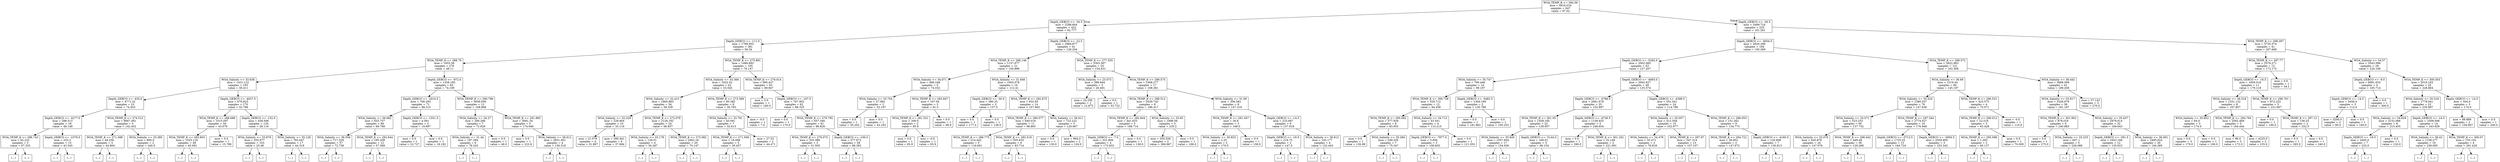 digraph Tree {
node [shape=box] ;
0 [label="WOA_TEMP_K <= 294.36\nmse = 4916.016\nsamples = 647\nvalue = 97.02"] ;
1 [label="Depth_GEBCO <= -34.5\nmse = 2298.604\nsamples = 422\nvalue = 62.777"] ;
0 -> 1 [labeldistance=2.5, labelangle=45, headlabel="True"] ;
2 [label="Depth_GEBCO <= -111.5\nmse = 1769.955\nsamples = 381\nvalue = 56.34"] ;
1 -> 2 ;
3 [label="WOA_TEMP_K <= 288.79\nmse = 1655.58\nsamples = 276\nvalue = 48.11"] ;
2 -> 3 ;
4 [label="WOA_Salinity <= 33.638\nmse = 1431.122\nsamples = 193\nvalue = 38.411"] ;
3 -> 4 ;
5 [label="Depth_GEBCO <= -435.0\nmse = 4771.32\nsamples = 23\nvalue = 74.453"] ;
4 -> 5 ;
6 [label="Depth_GEBCO <= -4277.0\nmse = 288.513\nsamples = 18\nvalue = 48.149"] ;
5 -> 6 ;
7 [label="WOA_TEMP_K <= 286.743\nmse = 62.222\nsamples = 3\nvalue = 67.333"] ;
6 -> 7 ;
8 [label="(...)"] ;
7 -> 8 ;
11 [label="(...)"] ;
7 -> 11 ;
12 [label="Depth_GEBCO <= -2379.0\nmse = 233.3\nsamples = 15\nvalue = 43.545"] ;
6 -> 12 ;
13 [label="(...)"] ;
12 -> 13 ;
18 [label="(...)"] ;
12 -> 18 ;
41 [label="WOA_TEMP_K <= 274.512\nmse = 9947.491\nsamples = 5\nvalue = 142.402"] ;
5 -> 41 ;
42 [label="WOA_TEMP_K <= 271.498\nmse = 44.256\nsamples = 3\nvalue = 44.804"] ;
41 -> 42 ;
43 [label="(...)"] ;
42 -> 43 ;
44 [label="(...)"] ;
42 -> 44 ;
45 [label="WOA_Salinity <= 33.385\nmse = 800.0\nsamples = 2\nvalue = 240.0"] ;
41 -> 45 ;
46 [label="(...)"] ;
45 -> 46 ;
47 [label="(...)"] ;
45 -> 47 ;
48 [label="Depth_GEBCO <= -4037.5\nmse = 676.823\nsamples = 170\nvalue = 32.796"] ;
4 -> 48 ;
49 [label="WOA_TEMP_K <= 288.688\nmse = 1015.097\nsamples = 50\nvalue = 43.679"] ;
48 -> 49 ;
50 [label="WOA_TEMP_K <= 283.903\nmse = 1025.116\nsamples = 49\nvalue = 45.091"] ;
49 -> 50 ;
51 [label="(...)"] ;
50 -> 51 ;
114 [label="(...)"] ;
50 -> 114 ;
147 [label="mse = 0.0\nsamples = 1\nvalue = 15.789"] ;
49 -> 147 ;
148 [label="Depth_GEBCO <= -152.0\nmse = 458.506\nsamples = 120\nvalue = 28.116"] ;
48 -> 148 ;
149 [label="WOA_Salinity <= 33.879\nmse = 355.977\nsamples = 103\nvalue = 25.48"] ;
148 -> 149 ;
150 [label="(...)"] ;
149 -> 150 ;
183 [label="(...)"] ;
149 -> 183 ;
294 [label="WOA_Salinity <= 35.128\nmse = 783.647\nsamples = 17\nvalue = 44.319"] ;
148 -> 294 ;
295 [label="(...)"] ;
294 -> 295 ;
304 [label="(...)"] ;
294 -> 304 ;
323 [label="Depth_GEBCO <= -972.0\nmse = 1329.185\nsamples = 83\nvalue = 74.109"] ;
3 -> 323 ;
324 [label="Depth_GEBCO <= -2010.5\nmse = 706.293\nsamples = 71\nvalue = 68.315"] ;
323 -> 324 ;
325 [label="WOA_Salinity <= 36.682\nmse = 653.757\nsamples = 69\nvalue = 69.789"] ;
324 -> 325 ;
326 [label="WOA_Salinity <= 36.556\nmse = 717.329\nsamples = 57\nvalue = 72.738"] ;
325 -> 326 ;
327 [label="(...)"] ;
326 -> 327 ;
418 [label="(...)"] ;
326 -> 418 ;
425 [label="WOA_TEMP_K <= 292.644\nmse = 195.208\nsamples = 12\nvalue = 57.369"] ;
325 -> 425 ;
426 [label="(...)"] ;
425 -> 426 ;
431 [label="(...)"] ;
425 -> 431 ;
440 [label="Depth_GEBCO <= -1551.5\nmse = 4.591\nsamples = 2\nvalue = 19.697"] ;
324 -> 440 ;
441 [label="mse = 0.0\nsamples = 1\nvalue = 22.727"] ;
440 -> 441 ;
442 [label="mse = 0.0\nsamples = 1\nvalue = 18.182"] ;
440 -> 442 ;
443 [label="WOA_TEMP_K <= 290.796\nmse = 3656.936\nsamples = 12\nvalue = 108.868"] ;
323 -> 443 ;
444 [label="WOA_Salinity <= 34.27\nmse = 290.286\nsamples = 7\nvalue = 72.826"] ;
443 -> 444 ;
445 [label="WOA_Salinity <= 31.44\nmse = 187.394\nsamples = 6\nvalue = 78.343"] ;
444 -> 445 ;
446 [label="(...)"] ;
445 -> 446 ;
449 [label="(...)"] ;
445 -> 449 ;
454 [label="mse = 0.0\nsamples = 1\nvalue = 48.0"] ;
444 -> 454 ;
455 [label="WOA_TEMP_K <= 291.883\nmse = 3081.34\nsamples = 5\nvalue = 174.946"] ;
443 -> 455 ;
456 [label="mse = 0.0\nsamples = 1\nvalue = 223.8"] ;
455 -> 456 ;
457 [label="WOA_Salinity <= 36.612\nmse = 2831.951\nsamples = 4\nvalue = 150.518"] ;
455 -> 457 ;
458 [label="(...)"] ;
457 -> 458 ;
461 [label="(...)"] ;
457 -> 461 ;
462 [label="WOA_TEMP_K <= 275.891\nmse = 1489.893\nsamples = 105\nvalue = 76.147"] ;
2 -> 462 ;
463 [label="WOA_Salinity <= 33.366\nmse = 1632.52\nsamples = 42\nvalue = 53.545"] ;
462 -> 463 ;
464 [label="WOA_Salinity <= 32.415\nmse = 1860.883\nsamples = 34\nvalue = 59.339"] ;
463 -> 464 ;
465 [label="WOA_Salinity <= 32.229\nmse = 228.904\nsamples = 10\nvalue = 35.116"] ;
464 -> 465 ;
466 [label="mse = 21.079\nsamples = 4\nvalue = 31.887"] ;
465 -> 466 ;
467 [label="mse = 390.441\nsamples = 6\nvalue = 37.884"] ;
465 -> 467 ;
468 [label="WOA_TEMP_K <= 272.078\nmse = 2128.182\nsamples = 24\nvalue = 66.837"] ;
464 -> 468 ;
469 [label="WOA_Salinity <= 33.178\nmse = 129.51\nsamples = 4\nvalue = 50.287"] ;
468 -> 469 ;
470 [label="(...)"] ;
469 -> 470 ;
471 [label="(...)"] ;
469 -> 471 ;
472 [label="WOA_TEMP_K <= 273.082\nmse = 2462.18\nsamples = 20\nvalue = 70.147"] ;
468 -> 472 ;
473 [label="(...)"] ;
472 -> 473 ;
476 [label="(...)"] ;
472 -> 476 ;
477 [label="WOA_TEMP_K <= 273.369\nmse = 85.382\nsamples = 8\nvalue = 30.783"] ;
463 -> 477 ;
478 [label="WOA_Salinity <= 33.781\nmse = 45.091\nsamples = 7\nvalue = 32.613"] ;
477 -> 478 ;
479 [label="WOA_TEMP_K <= 271.508\nmse = 18.068\nsamples = 5\nvalue = 30.457"] ;
478 -> 479 ;
480 [label="(...)"] ;
479 -> 480 ;
481 [label="(...)"] ;
479 -> 481 ;
488 [label="mse = 27.53\nsamples = 2\nvalue = 44.471"] ;
478 -> 488 ;
489 [label="mse = -0.0\nsamples = 1\nvalue = 7.0"] ;
477 -> 489 ;
490 [label="WOA_TEMP_K <= 278.014\nmse = 900.427\nsamples = 63\nvalue = 89.947"] ;
462 -> 490 ;
491 [label="mse = 0.0\nsamples = 1\nvalue = 180.0"] ;
490 -> 491 ;
492 [label="Depth_GEBCO <= -107.5\nmse = 767.902\nsamples = 62\nvalue = 88.325"] ;
490 -> 492 ;
493 [label="mse = 0.0\nsamples = 1\nvalue = 170.0"] ;
492 -> 493 ;
494 [label="WOA_TEMP_K <= 279.795\nmse = 657.346\nsamples = 61\nvalue = 86.826"] ;
492 -> 494 ;
495 [label="WOA_TEMP_K <= 279.075\nmse = 325.386\nsamples = 3\nvalue = 31.505"] ;
494 -> 495 ;
496 [label="(...)"] ;
495 -> 496 ;
499 [label="(...)"] ;
495 -> 499 ;
500 [label="Depth_GEBCO <= -100.0\nmse = 577.672\nsamples = 58\nvalue = 88.392"] ;
494 -> 500 ;
501 [label="(...)"] ;
500 -> 501 ;
506 [label="(...)"] ;
500 -> 506 ;
595 [label="Depth_GEBCO <= -22.5\nmse = 2969.877\nsamples = 41\nvalue = 128.204"] ;
1 -> 595 ;
596 [label="WOA_TEMP_K <= 288.146\nmse = 1157.677\nsamples = 21\nvalue = 100.896"] ;
595 -> 596 ;
597 [label="WOA_Salinity <= 34.071\nmse = 486.248\nsamples = 5\nvalue = 74.032"] ;
596 -> 597 ;
598 [label="WOA_Salinity <= 33.754\nmse = 27.082\nsamples = 2\nvalue = 52.197"] ;
597 -> 598 ;
599 [label="mse = 0.0\nsamples = 1\nvalue = 55.202"] ;
598 -> 599 ;
600 [label="mse = 0.0\nsamples = 1\nvalue = 43.183"] ;
598 -> 600 ;
601 [label="WOA_TEMP_K <= 283.947\nmse = 167.04\nsamples = 3\nvalue = 91.5"] ;
597 -> 601 ;
602 [label="WOA_TEMP_K <= 281.331\nmse = 200.0\nsamples = 2\nvalue = 85.9"] ;
601 -> 602 ;
603 [label="mse = 0.0\nsamples = 1\nvalue = 95.9"] ;
602 -> 603 ;
604 [label="mse = -0.0\nsamples = 1\nvalue = 65.9"] ;
602 -> 604 ;
605 [label="mse = 0.0\nsamples = 1\nvalue = 99.9"] ;
601 -> 605 ;
606 [label="WOA_Salinity <= 31.846\nmse = 1003.578\nsamples = 16\nvalue = 112.41"] ;
596 -> 606 ;
607 [label="Depth_GEBCO <= -30.0\nmse = 380.25\nsamples = 2\nvalue = 157.5"] ;
606 -> 607 ;
608 [label="mse = 0.0\nsamples = 1\nvalue = 177.0"] ;
607 -> 608 ;
609 [label="mse = 0.0\nsamples = 1\nvalue = 138.0"] ;
607 -> 609 ;
610 [label="WOA_TEMP_K <= 292.675\nmse = 832.65\nsamples = 14\nvalue = 107.663"] ;
606 -> 610 ;
611 [label="WOA_TEMP_K <= 290.577\nmse = 640.018\nsamples = 11\nvalue = 98.893"] ;
610 -> 611 ;
612 [label="WOA_TEMP_K <= 288.775\nmse = 214.442\nsamples = 5\nvalue = 116.601"] ;
611 -> 612 ;
613 [label="(...)"] ;
612 -> 613 ;
616 [label="(...)"] ;
612 -> 616 ;
621 [label="WOA_TEMP_K <= 292.519\nmse = 505.633\nsamples = 6\nvalue = 83.714"] ;
611 -> 621 ;
622 [label="(...)"] ;
621 -> 622 ;
627 [label="(...)"] ;
621 -> 627 ;
628 [label="WOA_Salinity <= 36.611\nmse = 722.222\nsamples = 3\nvalue = 126.667"] ;
610 -> 628 ;
629 [label="mse = 0.0\nsamples = 1\nvalue = 130.0"] ;
628 -> 629 ;
630 [label="mse = 864.0\nsamples = 2\nvalue = 126.0"] ;
628 -> 630 ;
631 [label="WOA_TEMP_K <= 277.555\nmse = 3303.567\nsamples = 20\nvalue = 154.631"] ;
595 -> 631 ;
632 [label="WOA_Salinity <= 23.073\nmse = 386.944\nsamples = 3\nvalue = 26.491"] ;
631 -> 632 ;
633 [label="mse = 24.256\nsamples = 2\nvalue = 12.875"] ;
632 -> 633 ;
634 [label="mse = 0.0\nsamples = 1\nvalue = 53.722"] ;
632 -> 634 ;
635 [label="WOA_TEMP_K <= 289.575\nmse = 1668.277\nsamples = 17\nvalue = 168.361"] ;
631 -> 635 ;
636 [label="WOA_TEMP_K <= 288.512\nmse = 2039.743\nsamples = 8\nvalue = 196.417"] ;
635 -> 636 ;
637 [label="WOA_TEMP_K <= 282.844\nmse = 441.633\nsamples = 5\nvalue = 168.714"] ;
636 -> 637 ;
638 [label="Depth_GEBCO <= -7.5\nmse = 331.806\nsamples = 4\nvalue = 173.833"] ;
637 -> 638 ;
639 [label="(...)"] ;
638 -> 639 ;
642 [label="(...)"] ;
638 -> 642 ;
645 [label="mse = 0.0\nsamples = 1\nvalue = 138.0"] ;
637 -> 645 ;
646 [label="WOA_Salinity <= 33.65\nmse = 1698.56\nsamples = 3\nvalue = 235.2"] ;
636 -> 646 ;
647 [label="mse = 355.556\nsamples = 2\nvalue = 266.667"] ;
646 -> 647 ;
648 [label="mse = 0.0\nsamples = 1\nvalue = 188.0"] ;
646 -> 648 ;
649 [label="WOA_Salinity <= 31.09\nmse = 356.562\nsamples = 9\nvalue = 147.319"] ;
635 -> 649 ;
650 [label="WOA_TEMP_K <= 291.047\nmse = 26.8\nsamples = 3\nvalue = 168.0"] ;
649 -> 650 ;
651 [label="WOA_Salinity <= 30.823\nmse = 2.25\nsamples = 2\nvalue = 170.5"] ;
650 -> 651 ;
652 [label="(...)"] ;
651 -> 652 ;
653 [label="(...)"] ;
651 -> 653 ;
654 [label="mse = 0.0\nsamples = 1\nvalue = 158.0"] ;
650 -> 654 ;
655 [label="Depth_GEBCO <= -14.5\nmse = 223.667\nsamples = 6\nvalue = 137.918"] ;
649 -> 655 ;
656 [label="Depth_GEBCO <= -18.5\nmse = 216.75\nsamples = 2\nvalue = 147.5"] ;
655 -> 656 ;
657 [label="(...)"] ;
656 -> 657 ;
658 [label="(...)"] ;
656 -> 658 ;
659 [label="WOA_Salinity <= 36.612\nmse = 145.177\nsamples = 4\nvalue = 132.443"] ;
655 -> 659 ;
660 [label="(...)"] ;
659 -> 660 ;
665 [label="(...)"] ;
659 -> 665 ;
666 [label="Depth_GEBCO <= -26.5\nmse = 3499.724\nsamples = 225\nvalue = 161.261"] ;
0 -> 666 [labeldistance=2.5, labelangle=-45, headlabel="False"] ;
667 [label="Depth_GEBCO <= -4004.5\nmse = 2820.298\nsamples = 184\nvalue = 150.369"] ;
666 -> 667 ;
668 [label="Depth_GEBCO <= -5282.0\nmse = 2002.085\nsamples = 63\nvalue = 127.207"] ;
667 -> 668 ;
669 [label="WOA_Salinity <= 35.747\nmse = 780.446\nsamples = 14\nvalue = 99.197"] ;
668 -> 669 ;
670 [label="WOA_TEMP_K <= 300.728\nmse = 529.712\nsamples = 12\nvalue = 94.458"] ;
669 -> 670 ;
671 [label="WOA_TEMP_K <= 295.582\nmse = 577.939\nsamples = 8\nvalue = 83.953"] ;
670 -> 671 ;
672 [label="mse = 0.0\nsamples = 1\nvalue = 126.98"] ;
671 -> 672 ;
673 [label="WOA_Salinity <= 35.284\nmse = 249.205\nsamples = 7\nvalue = 75.347"] ;
671 -> 673 ;
674 [label="(...)"] ;
673 -> 674 ;
677 [label="(...)"] ;
673 -> 677 ;
680 [label="WOA_Salinity <= 34.712\nmse = 43.541\nsamples = 4\nvalue = 110.215"] ;
670 -> 680 ;
681 [label="Depth_GEBCO <= -7877.0\nmse = 5.856\nsamples = 3\nvalue = 106.603"] ;
680 -> 681 ;
682 [label="(...)"] ;
681 -> 682 ;
683 [label="(...)"] ;
681 -> 683 ;
686 [label="mse = 0.0\nsamples = 1\nvalue = 121.053"] ;
680 -> 686 ;
687 [label="Depth_GEBCO <= -5482.5\nmse = 1304.199\nsamples = 2\nvalue = 130.789"] ;
669 -> 687 ;
688 [label="mse = 0.0\nsamples = 1\nvalue = 181.862"] ;
687 -> 688 ;
689 [label="mse = 0.0\nsamples = 1\nvalue = 105.253"] ;
687 -> 689 ;
690 [label="Depth_GEBCO <= -4693.0\nmse = 2062.627\nsamples = 49\nvalue = 135.574"] ;
668 -> 690 ;
691 [label="Depth_GEBCO <= -4768.5\nmse = 2661.678\nsamples = 25\nvalue = 152.897"] ;
690 -> 691 ;
692 [label="WOA_TEMP_K <= 301.05\nmse = 1458.185\nsamples = 22\nvalue = 139.957"] ;
691 -> 692 ;
693 [label="WOA_Salinity <= 35.845\nmse = 1057.604\nsamples = 17\nvalue = 154.036"] ;
692 -> 693 ;
694 [label="(...)"] ;
693 -> 694 ;
713 [label="(...)"] ;
693 -> 713 ;
726 [label="Depth_GEBCO <= -5144.0\nmse = 169.01\nsamples = 5\nvalue = 96.154"] ;
692 -> 726 ;
727 [label="(...)"] ;
726 -> 727 ;
730 [label="(...)"] ;
726 -> 730 ;
735 [label="Depth_GEBCO <= -4726.5\nmse = 1158.925\nsamples = 3\nvalue = 248.654"] ;
691 -> 735 ;
736 [label="mse = 0.0\nsamples = 1\nvalue = 290.0"] ;
735 -> 736 ;
737 [label="WOA_TEMP_K <= 301.162\nmse = 32.148\nsamples = 2\nvalue = 221.091"] ;
735 -> 737 ;
738 [label="(...)"] ;
737 -> 738 ;
739 [label="(...)"] ;
737 -> 739 ;
740 [label="Depth_GEBCO <= -4398.5\nmse = 551.541\nsamples = 24\nvalue = 114.786"] ;
690 -> 740 ;
741 [label="WOA_Salinity <= 35.057\nmse = 412.558\nsamples = 15\nvalue = 102.977"] ;
740 -> 741 ;
742 [label="WOA_Salinity <= 34.478\nmse = 33.471\nsamples = 2\nvalue = 76.818"] ;
741 -> 742 ;
743 [label="(...)"] ;
742 -> 743 ;
744 [label="(...)"] ;
742 -> 744 ;
745 [label="WOA_TEMP_K <= 297.97\nmse = 347.314\nsamples = 13\nvalue = 107.107"] ;
741 -> 745 ;
746 [label="(...)"] ;
745 -> 746 ;
751 [label="(...)"] ;
745 -> 751 ;
766 [label="WOA_TEMP_K <= 296.053\nmse = 151.262\nsamples = 9\nvalue = 134.773"] ;
740 -> 766 ;
767 [label="WOA_TEMP_K <= 294.722\nmse = 26.952\nsamples = 2\nvalue = 147.972"] ;
766 -> 767 ;
768 [label="(...)"] ;
767 -> 768 ;
769 [label="(...)"] ;
767 -> 769 ;
770 [label="Depth_GEBCO <= -4160.0\nmse = 120.608\nsamples = 7\nvalue = 130.813"] ;
766 -> 770 ;
771 [label="(...)"] ;
770 -> 771 ;
774 [label="(...)"] ;
770 -> 774 ;
783 [label="WOA_TEMP_K <= 298.572\nmse = 2822.983\nsamples = 121\nvalue = 162.308"] ;
667 -> 783 ;
784 [label="WOA_Salinity <= 36.69\nmse = 1519.44\nsamples = 80\nvalue = 145.197"] ;
783 -> 784 ;
785 [label="WOA_Salinity <= 35.524\nmse = 1380.557\nsamples = 76\nvalue = 147.636"] ;
784 -> 785 ;
786 [label="WOA_Salinity <= 33.571\nmse = 523.253\nsamples = 60\nvalue = 137.752"] ;
785 -> 786 ;
787 [label="WOA_Salinity <= 33.076\nmse = 420.878\nsamples = 24\nvalue = 147.976"] ;
786 -> 787 ;
788 [label="(...)"] ;
787 -> 788 ;
799 [label="(...)"] ;
787 -> 799 ;
818 [label="WOA_TEMP_K <= 296.442\nmse = 449.48\nsamples = 36\nvalue = 129.268"] ;
786 -> 818 ;
819 [label="(...)"] ;
818 -> 819 ;
836 [label="(...)"] ;
818 -> 836 ;
881 [label="WOA_TEMP_K <= 297.344\nmse = 2774.027\nsamples = 16\nvalue = 176.948"] ;
785 -> 881 ;
882 [label="Depth_GEBCO <= -3713.5\nmse = 1725.25\nsamples = 13\nvalue = 164.724"] ;
881 -> 882 ;
883 [label="(...)"] ;
882 -> 883 ;
884 [label="(...)"] ;
882 -> 884 ;
905 [label="Depth_GEBCO <= -3094.5\nmse = 2558.905\nsamples = 3\nvalue = 253.342"] ;
881 -> 905 ;
906 [label="(...)"] ;
905 -> 906 ;
909 [label="(...)"] ;
905 -> 909 ;
910 [label="WOA_TEMP_K <= 296.531\nmse = 423.575\nsamples = 4\nvalue = 75.071"] ;
784 -> 910 ;
911 [label="WOA_TEMP_K <= 296.012\nmse = 22.518\nsamples = 3\nvalue = 63.428"] ;
910 -> 911 ;
912 [label="WOA_TEMP_K <= 295.099\nmse = 1.293\nsamples = 2\nvalue = 60.137"] ;
911 -> 912 ;
913 [label="(...)"] ;
912 -> 913 ;
914 [label="(...)"] ;
912 -> 914 ;
915 [label="mse = 0.0\nsamples = 1\nvalue = 70.009"] ;
911 -> 915 ;
916 [label="mse = -0.0\nsamples = 1\nvalue = 110.0"] ;
910 -> 916 ;
917 [label="WOA_Salinity <= 36.442\nmse = 3689.569\nsamples = 41\nvalue = 189.458"] ;
783 -> 917 ;
918 [label="WOA_Salinity <= 33.817\nmse = 3326.979\nsamples = 38\nvalue = 181.167"] ;
917 -> 918 ;
919 [label="WOA_TEMP_K <= 301.902\nmse = 878.018\nsamples = 6\nvalue = 240.883"] ;
918 -> 919 ;
920 [label="mse = 0.0\nsamples = 1\nvalue = 275.0"] ;
919 -> 920 ;
921 [label="WOA_Salinity <= 33.233\nmse = 607.1\nsamples = 5\nvalue = 228.089"] ;
919 -> 921 ;
922 [label="(...)"] ;
921 -> 922 ;
923 [label="(...)"] ;
921 -> 923 ;
930 [label="WOA_Salinity <= 35.437\nmse = 2978.614\nsamples = 32\nvalue = 169.643"] ;
918 -> 930 ;
931 [label="Depth_GEBCO <= -391.5\nmse = 1643.169\nsamples = 12\nvalue = 135.623"] ;
930 -> 931 ;
932 [label="(...)"] ;
931 -> 932 ;
949 [label="(...)"] ;
931 -> 949 ;
954 [label="WOA_Salinity <= 36.061\nmse = 2495.924\nsamples = 20\nvalue = 194.385"] ;
930 -> 954 ;
955 [label="(...)"] ;
954 -> 955 ;
960 [label="(...)"] ;
954 -> 960 ;
979 [label="mse = 57.143\nsamples = 3\nvalue = 270.0"] ;
917 -> 979 ;
980 [label="WOA_TEMP_K <= 298.297\nmse = 3735.574\nsamples = 41\nvalue = 207.668"] ;
666 -> 980 ;
981 [label="WOA_TEMP_K <= 297.77\nmse = 2576.271\nsamples = 12\nvalue = 172.172"] ;
980 -> 981 ;
982 [label="Depth_GEBCO <= -16.5\nmse = 1859.516\nsamples = 11\nvalue = 179.118"] ;
981 -> 982 ;
983 [label="WOA_Salinity <= 36.518\nmse = 1331.122\nsamples = 8\nvalue = 167.857"] ;
982 -> 983 ;
984 [label="WOA_Salinity <= 35.852\nmse = 64.0\nsamples = 3\nvalue = 174.0"] ;
983 -> 984 ;
985 [label="mse = 0.0\nsamples = 2\nvalue = 170.0"] ;
984 -> 985 ;
986 [label="mse = 0.0\nsamples = 1\nvalue = 190.0"] ;
984 -> 986 ;
987 [label="WOA_TEMP_K <= 294.764\nmse = 2002.469\nsamples = 5\nvalue = 164.444"] ;
983 -> 987 ;
988 [label="mse = 96.0\nsamples = 3\nvalue = 172.0"] ;
987 -> 988 ;
989 [label="mse = 4225.0\nsamples = 2\nvalue = 155.0"] ;
987 -> 989 ;
990 [label="WOA_TEMP_K <= 296.761\nmse = 972.222\nsamples = 3\nvalue = 231.667"] ;
982 -> 990 ;
991 [label="mse = 0.0\nsamples = 1\nvalue = 190.0"] ;
990 -> 991 ;
992 [label="WOA_TEMP_K <= 297.12\nmse = 156.25\nsamples = 2\nvalue = 252.5"] ;
990 -> 992 ;
993 [label="mse = 0.0\nsamples = 1\nvalue = 265.0"] ;
992 -> 993 ;
994 [label="mse = 0.0\nsamples = 1\nvalue = 240.0"] ;
992 -> 994 ;
995 [label="mse = 0.0\nsamples = 1\nvalue = 54.1"] ;
981 -> 995 ;
996 [label="WOA_Salinity <= 34.57\nmse = 3543.099\nsamples = 29\nvalue = 220.196"] ;
980 -> 996 ;
997 [label="Depth_GEBCO <= -9.0\nmse = 9681.633\nsamples = 4\nvalue = 165.714"] ;
996 -> 997 ;
998 [label="Depth_GEBCO <= -14.5\nmse = 3456.0\nsamples = 3\nvalue = 112.0"] ;
997 -> 998 ;
999 [label="mse = 3200.0\nsamples = 2\nvalue = 80.0"] ;
998 -> 999 ;
1000 [label="mse = 0.0\nsamples = 1\nvalue = 160.0"] ;
998 -> 1000 ;
1001 [label="mse = 0.0\nsamples = 1\nvalue = 300.0"] ;
997 -> 1001 ;
1002 [label="WOA_TEMP_K <= 300.503\nmse = 2019.163\nsamples = 25\nvalue = 228.864"] ;
996 -> 1002 ;
1003 [label="WOA_Salinity <= 35.518\nmse = 1778.041\nsamples = 22\nvalue = 235.897"] ;
1002 -> 1003 ;
1004 [label="WOA_Salinity <= 34.629\nmse = 3152.066\nsamples = 8\nvalue = 215.455"] ;
1003 -> 1004 ;
1005 [label="Depth_GEBCO <= -19.5\nmse = 2465.0\nsamples = 7\nvalue = 225.0"] ;
1004 -> 1005 ;
1006 [label="(...)"] ;
1005 -> 1006 ;
1007 [label="(...)"] ;
1005 -> 1007 ;
1010 [label="mse = 0.0\nsamples = 1\nvalue = 120.0"] ;
1004 -> 1010 ;
1011 [label="Depth_GEBCO <= -14.5\nmse = 1009.566\nsamples = 14\nvalue = 243.929"] ;
1003 -> 1011 ;
1012 [label="WOA_Salinity <= 36.43\nmse = 1158.277\nsamples = 10\nvalue = 238.095"] ;
1011 -> 1012 ;
1013 [label="(...)"] ;
1012 -> 1013 ;
1016 [label="(...)"] ;
1012 -> 1016 ;
1017 [label="WOA_TEMP_K <= 300.07\nmse = 155.102\nsamples = 4\nvalue = 261.429"] ;
1011 -> 1017 ;
1018 [label="(...)"] ;
1017 -> 1018 ;
1021 [label="(...)"] ;
1017 -> 1021 ;
1022 [label="Depth_GEBCO <= -14.5\nmse = 504.0\nsamples = 3\nvalue = 174.0"] ;
1002 -> 1022 ;
1023 [label="mse = 88.889\nsamples = 2\nvalue = 156.667"] ;
1022 -> 1023 ;
1024 [label="mse = 0.0\nsamples = 1\nvalue = 200.0"] ;
1022 -> 1024 ;
}